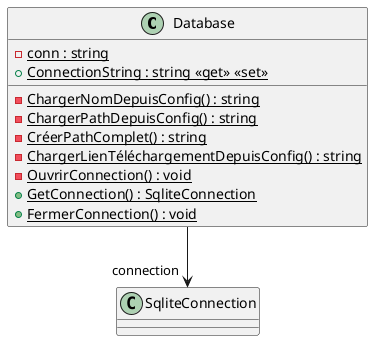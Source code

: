 @startuml
class Database {
    - {static} conn : string
    + {static} ConnectionString : string <<get>> <<set>>
    - {static} ChargerNomDepuisConfig() : string
    - {static} ChargerPathDepuisConfig() : string
    - {static} CréerPathComplet() : string
    - {static} ChargerLienTéléchargementDepuisConfig() : string
    - {static} OuvrirConnection() : void
    + {static} GetConnection() : SqliteConnection
    + {static} FermerConnection() : void
}
Database --> "connection" SqliteConnection
@enduml
